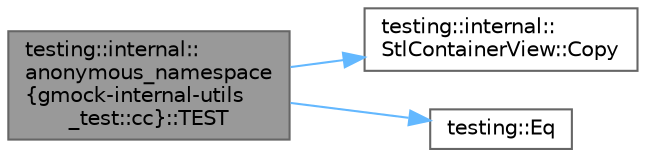 digraph "testing::internal::anonymous_namespace{gmock-internal-utils_test::cc}::TEST"
{
 // LATEX_PDF_SIZE
  bgcolor="transparent";
  edge [fontname=Helvetica,fontsize=10,labelfontname=Helvetica,labelfontsize=10];
  node [fontname=Helvetica,fontsize=10,shape=box,height=0.2,width=0.4];
  rankdir="LR";
  Node1 [id="Node000001",label="testing::internal::\lanonymous_namespace\l\{gmock-internal-utils\l_test::cc\}::TEST",height=0.2,width=0.4,color="gray40", fillcolor="grey60", style="filled", fontcolor="black",tooltip=" "];
  Node1 -> Node2 [id="edge1_Node000001_Node000002",color="steelblue1",style="solid",tooltip=" "];
  Node2 [id="Node000002",label="testing::internal::\lStlContainerView::Copy",height=0.2,width=0.4,color="grey40", fillcolor="white", style="filled",URL="$classtesting_1_1internal_1_1_stl_container_view.html#a441123838221f1284873f66ed968f279",tooltip=" "];
  Node1 -> Node3 [id="edge2_Node000001_Node000003",color="steelblue1",style="solid",tooltip=" "];
  Node3 [id="Node000003",label="testing::Eq",height=0.2,width=0.4,color="grey40", fillcolor="white", style="filled",URL="$namespacetesting.html#aa7771a34f092fd6f1dca2c82fb2a36a1",tooltip=" "];
}
